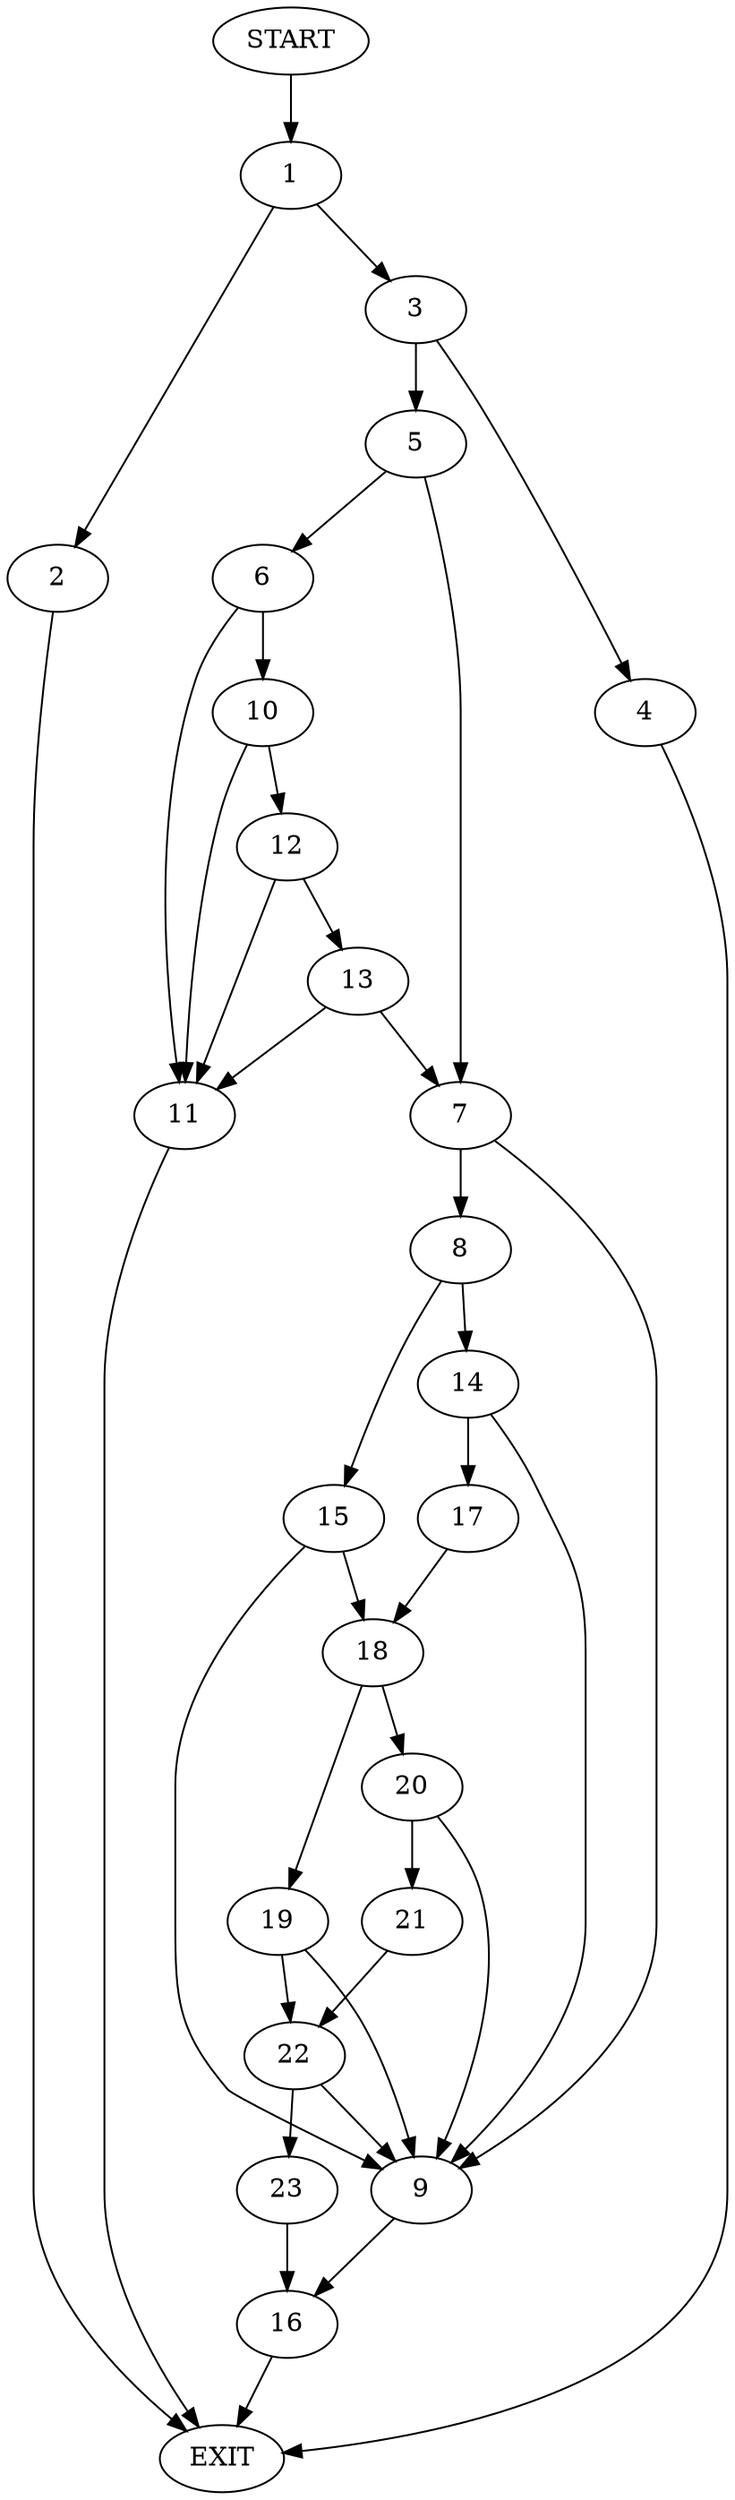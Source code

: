 digraph {
0 [label="START"]
24 [label="EXIT"]
0 -> 1
1 -> 2
1 -> 3
2 -> 24
3 -> 4
3 -> 5
5 -> 6
5 -> 7
4 -> 24
7 -> 8
7 -> 9
6 -> 10
6 -> 11
10 -> 12
10 -> 11
11 -> 24
12 -> 11
12 -> 13
13 -> 11
13 -> 7
8 -> 14
8 -> 15
9 -> 16
14 -> 9
14 -> 17
15 -> 9
15 -> 18
17 -> 18
18 -> 19
18 -> 20
20 -> 21
20 -> 9
19 -> 9
19 -> 22
21 -> 22
22 -> 23
22 -> 9
23 -> 16
16 -> 24
}
